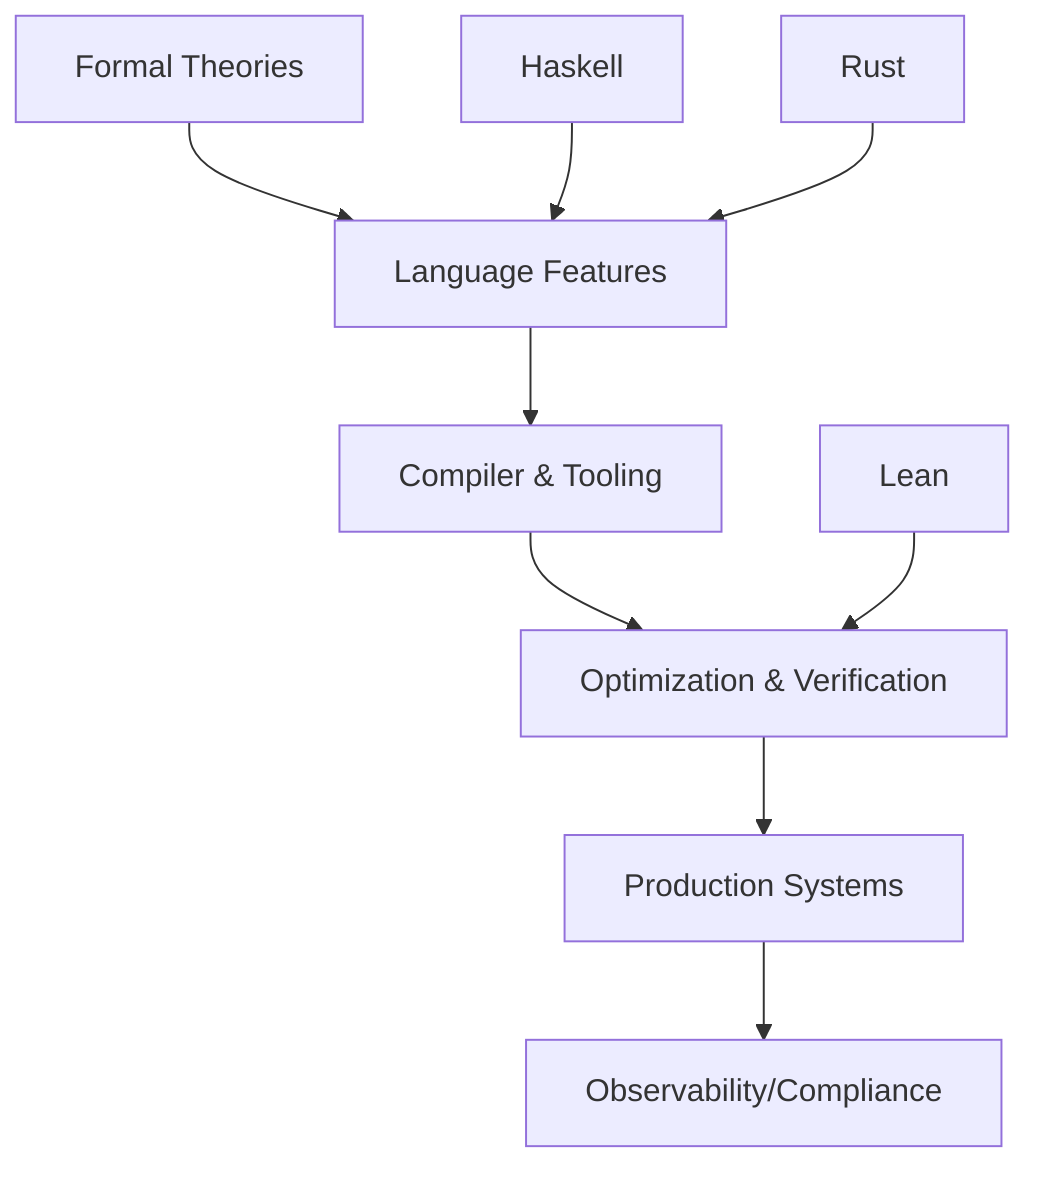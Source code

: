 %% 1.10 知识图谱 Knowledge Graph #EngineeringApplications-1.10

graph TD
  A[Formal Theories] --> B[Language Features]
  B --> C[Compiler & Tooling]
  C --> D[Optimization & Verification]
  D --> E[Production Systems]
  E --> F[Observability/Compliance]
  G[Haskell] --> B
  H[Rust] --> B
  I[Lean] --> D